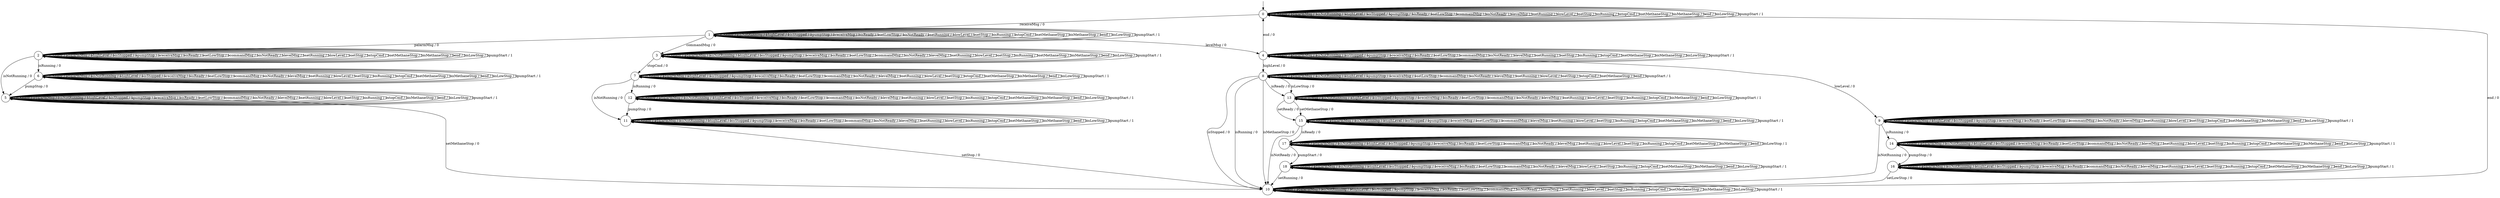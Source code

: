 digraph g {

	s0 [shape="circle" label="0"];
	s1 [shape="circle" label="1"];
	s2 [shape="circle" label="2"];
	s3 [shape="circle" label="3"];
	s4 [shape="circle" label="4"];
	s5 [shape="circle" label="5"];
	s6 [shape="circle" label="6"];
	s7 [shape="circle" label="7"];
	s8 [shape="circle" label="8"];
	s9 [shape="circle" label="9"];
	s10 [shape="circle" label="10"];
	s11 [shape="circle" label="11"];
	s12 [shape="circle" label="12"];
	s13 [shape="circle" label="13"];
	s14 [shape="circle" label="14"];
	s15 [shape="circle" label="15"];
	s16 [shape="circle" label="16"];
	s17 [shape="circle" label="17"];
	s18 [shape="circle" label="18"];
	s0 -> s0 [label="setReady / 1"];
	s0 -> s0 [label="palarmMsg / 1"];
	s0 -> s0 [label="isNotRunning / 1"];
	s0 -> s0 [label="highLevel / 1"];
	s0 -> s0 [label="isStopped / 1"];
	s0 -> s0 [label="pumpStop / 1"];
	s0 -> s1 [label="receiveMsg / 0"];
	s0 -> s0 [label="isReady / 1"];
	s0 -> s0 [label="setLowStop / 1"];
	s0 -> s0 [label="commandMsg / 1"];
	s0 -> s0 [label="isNotReady / 1"];
	s0 -> s0 [label="levelMsg / 1"];
	s0 -> s0 [label="setRunning / 1"];
	s0 -> s0 [label="lowLevel / 1"];
	s0 -> s0 [label="setStop / 1"];
	s0 -> s0 [label="isRunning / 1"];
	s0 -> s0 [label="stopCmd / 1"];
	s0 -> s0 [label="setMethaneStop / 1"];
	s0 -> s0 [label="isMethaneStop / 1"];
	s0 -> s0 [label="end / 1"];
	s0 -> s0 [label="isLowStop / 1"];
	s0 -> s0 [label="pumpStart / 1"];
	s1 -> s1 [label="setReady / 1"];
	s1 -> s2 [label="palarmMsg / 0"];
	s1 -> s1 [label="isNotRunning / 1"];
	s1 -> s1 [label="highLevel / 1"];
	s1 -> s1 [label="isStopped / 1"];
	s1 -> s1 [label="pumpStop / 1"];
	s1 -> s1 [label="receiveMsg / 1"];
	s1 -> s1 [label="isReady / 1"];
	s1 -> s1 [label="setLowStop / 1"];
	s1 -> s3 [label="commandMsg / 0"];
	s1 -> s1 [label="isNotReady / 1"];
	s1 -> s4 [label="levelMsg / 0"];
	s1 -> s1 [label="setRunning / 1"];
	s1 -> s1 [label="lowLevel / 1"];
	s1 -> s1 [label="setStop / 1"];
	s1 -> s1 [label="isRunning / 1"];
	s1 -> s1 [label="stopCmd / 1"];
	s1 -> s1 [label="setMethaneStop / 1"];
	s1 -> s1 [label="isMethaneStop / 1"];
	s1 -> s1 [label="end / 1"];
	s1 -> s1 [label="isLowStop / 1"];
	s1 -> s1 [label="pumpStart / 1"];
	s2 -> s2 [label="setReady / 1"];
	s2 -> s2 [label="palarmMsg / 1"];
	s2 -> s5 [label="isNotRunning / 0"];
	s2 -> s2 [label="highLevel / 1"];
	s2 -> s2 [label="isStopped / 1"];
	s2 -> s2 [label="pumpStop / 1"];
	s2 -> s2 [label="receiveMsg / 1"];
	s2 -> s2 [label="isReady / 1"];
	s2 -> s2 [label="setLowStop / 1"];
	s2 -> s2 [label="commandMsg / 1"];
	s2 -> s2 [label="isNotReady / 1"];
	s2 -> s2 [label="levelMsg / 1"];
	s2 -> s2 [label="setRunning / 1"];
	s2 -> s2 [label="lowLevel / 1"];
	s2 -> s2 [label="setStop / 1"];
	s2 -> s6 [label="isRunning / 0"];
	s2 -> s2 [label="stopCmd / 1"];
	s2 -> s2 [label="setMethaneStop / 1"];
	s2 -> s2 [label="isMethaneStop / 1"];
	s2 -> s2 [label="end / 1"];
	s2 -> s2 [label="isLowStop / 1"];
	s2 -> s2 [label="pumpStart / 1"];
	s3 -> s3 [label="setReady / 1"];
	s3 -> s3 [label="palarmMsg / 1"];
	s3 -> s3 [label="isNotRunning / 1"];
	s3 -> s3 [label="highLevel / 1"];
	s3 -> s3 [label="isStopped / 1"];
	s3 -> s3 [label="pumpStop / 1"];
	s3 -> s3 [label="receiveMsg / 1"];
	s3 -> s3 [label="isReady / 1"];
	s3 -> s3 [label="setLowStop / 1"];
	s3 -> s3 [label="commandMsg / 1"];
	s3 -> s3 [label="isNotReady / 1"];
	s3 -> s3 [label="levelMsg / 1"];
	s3 -> s3 [label="setRunning / 1"];
	s3 -> s3 [label="lowLevel / 1"];
	s3 -> s3 [label="setStop / 1"];
	s3 -> s3 [label="isRunning / 1"];
	s3 -> s7 [label="stopCmd / 0"];
	s3 -> s3 [label="setMethaneStop / 1"];
	s3 -> s3 [label="isMethaneStop / 1"];
	s3 -> s3 [label="end / 1"];
	s3 -> s3 [label="isLowStop / 1"];
	s3 -> s3 [label="pumpStart / 1"];
	s4 -> s4 [label="setReady / 1"];
	s4 -> s4 [label="palarmMsg / 1"];
	s4 -> s4 [label="isNotRunning / 1"];
	s4 -> s8 [label="highLevel / 0"];
	s4 -> s4 [label="isStopped / 1"];
	s4 -> s4 [label="pumpStop / 1"];
	s4 -> s4 [label="receiveMsg / 1"];
	s4 -> s4 [label="isReady / 1"];
	s4 -> s4 [label="setLowStop / 1"];
	s4 -> s4 [label="commandMsg / 1"];
	s4 -> s4 [label="isNotReady / 1"];
	s4 -> s4 [label="levelMsg / 1"];
	s4 -> s4 [label="setRunning / 1"];
	s4 -> s9 [label="lowLevel / 0"];
	s4 -> s4 [label="setStop / 1"];
	s4 -> s4 [label="isRunning / 1"];
	s4 -> s4 [label="stopCmd / 1"];
	s4 -> s4 [label="setMethaneStop / 1"];
	s4 -> s4 [label="isMethaneStop / 1"];
	s4 -> s0 [label="end / 0"];
	s4 -> s4 [label="isLowStop / 1"];
	s4 -> s4 [label="pumpStart / 1"];
	s5 -> s5 [label="setReady / 1"];
	s5 -> s5 [label="palarmMsg / 1"];
	s5 -> s5 [label="isNotRunning / 1"];
	s5 -> s5 [label="highLevel / 1"];
	s5 -> s5 [label="isStopped / 1"];
	s5 -> s5 [label="pumpStop / 1"];
	s5 -> s5 [label="receiveMsg / 1"];
	s5 -> s5 [label="isReady / 1"];
	s5 -> s5 [label="setLowStop / 1"];
	s5 -> s5 [label="commandMsg / 1"];
	s5 -> s5 [label="isNotReady / 1"];
	s5 -> s5 [label="levelMsg / 1"];
	s5 -> s5 [label="setRunning / 1"];
	s5 -> s5 [label="lowLevel / 1"];
	s5 -> s5 [label="setStop / 1"];
	s5 -> s5 [label="isRunning / 1"];
	s5 -> s5 [label="stopCmd / 1"];
	s5 -> s10 [label="setMethaneStop / 0"];
	s5 -> s5 [label="isMethaneStop / 1"];
	s5 -> s5 [label="end / 1"];
	s5 -> s5 [label="isLowStop / 1"];
	s5 -> s5 [label="pumpStart / 1"];
	s6 -> s6 [label="setReady / 1"];
	s6 -> s6 [label="palarmMsg / 1"];
	s6 -> s6 [label="isNotRunning / 1"];
	s6 -> s6 [label="highLevel / 1"];
	s6 -> s6 [label="isStopped / 1"];
	s6 -> s5 [label="pumpStop / 0"];
	s6 -> s6 [label="receiveMsg / 1"];
	s6 -> s6 [label="isReady / 1"];
	s6 -> s6 [label="setLowStop / 1"];
	s6 -> s6 [label="commandMsg / 1"];
	s6 -> s6 [label="isNotReady / 1"];
	s6 -> s6 [label="levelMsg / 1"];
	s6 -> s6 [label="setRunning / 1"];
	s6 -> s6 [label="lowLevel / 1"];
	s6 -> s6 [label="setStop / 1"];
	s6 -> s6 [label="isRunning / 1"];
	s6 -> s6 [label="stopCmd / 1"];
	s6 -> s6 [label="setMethaneStop / 1"];
	s6 -> s6 [label="isMethaneStop / 1"];
	s6 -> s6 [label="end / 1"];
	s6 -> s6 [label="isLowStop / 1"];
	s6 -> s6 [label="pumpStart / 1"];
	s7 -> s7 [label="setReady / 1"];
	s7 -> s7 [label="palarmMsg / 1"];
	s7 -> s11 [label="isNotRunning / 0"];
	s7 -> s7 [label="highLevel / 1"];
	s7 -> s7 [label="isStopped / 1"];
	s7 -> s7 [label="pumpStop / 1"];
	s7 -> s7 [label="receiveMsg / 1"];
	s7 -> s7 [label="isReady / 1"];
	s7 -> s7 [label="setLowStop / 1"];
	s7 -> s7 [label="commandMsg / 1"];
	s7 -> s7 [label="isNotReady / 1"];
	s7 -> s7 [label="levelMsg / 1"];
	s7 -> s7 [label="setRunning / 1"];
	s7 -> s7 [label="lowLevel / 1"];
	s7 -> s7 [label="setStop / 1"];
	s7 -> s12 [label="isRunning / 0"];
	s7 -> s7 [label="stopCmd / 1"];
	s7 -> s7 [label="setMethaneStop / 1"];
	s7 -> s7 [label="isMethaneStop / 1"];
	s7 -> s7 [label="end / 1"];
	s7 -> s7 [label="isLowStop / 1"];
	s7 -> s7 [label="pumpStart / 1"];
	s8 -> s8 [label="setReady / 1"];
	s8 -> s8 [label="palarmMsg / 1"];
	s8 -> s8 [label="isNotRunning / 1"];
	s8 -> s8 [label="highLevel / 1"];
	s8 -> s10 [label="isStopped / 0"];
	s8 -> s8 [label="pumpStop / 1"];
	s8 -> s8 [label="receiveMsg / 1"];
	s8 -> s13 [label="isReady / 0"];
	s8 -> s8 [label="setLowStop / 1"];
	s8 -> s8 [label="commandMsg / 1"];
	s8 -> s8 [label="isNotReady / 1"];
	s8 -> s8 [label="levelMsg / 1"];
	s8 -> s8 [label="setRunning / 1"];
	s8 -> s8 [label="lowLevel / 1"];
	s8 -> s8 [label="setStop / 1"];
	s8 -> s10 [label="isRunning / 0"];
	s8 -> s8 [label="stopCmd / 1"];
	s8 -> s8 [label="setMethaneStop / 1"];
	s8 -> s10 [label="isMethaneStop / 0"];
	s8 -> s8 [label="end / 1"];
	s8 -> s13 [label="isLowStop / 0"];
	s8 -> s8 [label="pumpStart / 1"];
	s9 -> s9 [label="setReady / 1"];
	s9 -> s9 [label="palarmMsg / 1"];
	s9 -> s10 [label="isNotRunning / 0"];
	s9 -> s9 [label="highLevel / 1"];
	s9 -> s9 [label="isStopped / 1"];
	s9 -> s9 [label="pumpStop / 1"];
	s9 -> s9 [label="receiveMsg / 1"];
	s9 -> s9 [label="isReady / 1"];
	s9 -> s9 [label="setLowStop / 1"];
	s9 -> s9 [label="commandMsg / 1"];
	s9 -> s9 [label="isNotReady / 1"];
	s9 -> s9 [label="levelMsg / 1"];
	s9 -> s9 [label="setRunning / 1"];
	s9 -> s9 [label="lowLevel / 1"];
	s9 -> s9 [label="setStop / 1"];
	s9 -> s14 [label="isRunning / 0"];
	s9 -> s9 [label="stopCmd / 1"];
	s9 -> s9 [label="setMethaneStop / 1"];
	s9 -> s9 [label="isMethaneStop / 1"];
	s9 -> s9 [label="end / 1"];
	s9 -> s9 [label="isLowStop / 1"];
	s9 -> s9 [label="pumpStart / 1"];
	s10 -> s10 [label="setReady / 1"];
	s10 -> s10 [label="palarmMsg / 1"];
	s10 -> s10 [label="isNotRunning / 1"];
	s10 -> s10 [label="highLevel / 1"];
	s10 -> s10 [label="isStopped / 1"];
	s10 -> s10 [label="pumpStop / 1"];
	s10 -> s10 [label="receiveMsg / 1"];
	s10 -> s10 [label="isReady / 1"];
	s10 -> s10 [label="setLowStop / 1"];
	s10 -> s10 [label="commandMsg / 1"];
	s10 -> s10 [label="isNotReady / 1"];
	s10 -> s10 [label="levelMsg / 1"];
	s10 -> s10 [label="setRunning / 1"];
	s10 -> s10 [label="lowLevel / 1"];
	s10 -> s10 [label="setStop / 1"];
	s10 -> s10 [label="isRunning / 1"];
	s10 -> s10 [label="stopCmd / 1"];
	s10 -> s10 [label="setMethaneStop / 1"];
	s10 -> s10 [label="isMethaneStop / 1"];
	s10 -> s0 [label="end / 0"];
	s10 -> s10 [label="isLowStop / 1"];
	s10 -> s10 [label="pumpStart / 1"];
	s11 -> s11 [label="setReady / 1"];
	s11 -> s11 [label="palarmMsg / 1"];
	s11 -> s11 [label="isNotRunning / 1"];
	s11 -> s11 [label="highLevel / 1"];
	s11 -> s11 [label="isStopped / 1"];
	s11 -> s11 [label="pumpStop / 1"];
	s11 -> s11 [label="receiveMsg / 1"];
	s11 -> s11 [label="isReady / 1"];
	s11 -> s11 [label="setLowStop / 1"];
	s11 -> s11 [label="commandMsg / 1"];
	s11 -> s11 [label="isNotReady / 1"];
	s11 -> s11 [label="levelMsg / 1"];
	s11 -> s11 [label="setRunning / 1"];
	s11 -> s11 [label="lowLevel / 1"];
	s11 -> s10 [label="setStop / 0"];
	s11 -> s11 [label="isRunning / 1"];
	s11 -> s11 [label="stopCmd / 1"];
	s11 -> s11 [label="setMethaneStop / 1"];
	s11 -> s11 [label="isMethaneStop / 1"];
	s11 -> s11 [label="end / 1"];
	s11 -> s11 [label="isLowStop / 1"];
	s11 -> s11 [label="pumpStart / 1"];
	s12 -> s12 [label="setReady / 1"];
	s12 -> s12 [label="palarmMsg / 1"];
	s12 -> s12 [label="isNotRunning / 1"];
	s12 -> s12 [label="highLevel / 1"];
	s12 -> s12 [label="isStopped / 1"];
	s12 -> s11 [label="pumpStop / 0"];
	s12 -> s12 [label="receiveMsg / 1"];
	s12 -> s12 [label="isReady / 1"];
	s12 -> s12 [label="setLowStop / 1"];
	s12 -> s12 [label="commandMsg / 1"];
	s12 -> s12 [label="isNotReady / 1"];
	s12 -> s12 [label="levelMsg / 1"];
	s12 -> s12 [label="setRunning / 1"];
	s12 -> s12 [label="lowLevel / 1"];
	s12 -> s12 [label="setStop / 1"];
	s12 -> s12 [label="isRunning / 1"];
	s12 -> s12 [label="stopCmd / 1"];
	s12 -> s12 [label="setMethaneStop / 1"];
	s12 -> s12 [label="isMethaneStop / 1"];
	s12 -> s12 [label="end / 1"];
	s12 -> s12 [label="isLowStop / 1"];
	s12 -> s12 [label="pumpStart / 1"];
	s13 -> s15 [label="setReady / 0"];
	s13 -> s13 [label="palarmMsg / 1"];
	s13 -> s13 [label="isNotRunning / 1"];
	s13 -> s13 [label="highLevel / 1"];
	s13 -> s13 [label="isStopped / 1"];
	s13 -> s13 [label="pumpStop / 1"];
	s13 -> s13 [label="receiveMsg / 1"];
	s13 -> s13 [label="isReady / 1"];
	s13 -> s13 [label="setLowStop / 1"];
	s13 -> s13 [label="commandMsg / 1"];
	s13 -> s13 [label="isNotReady / 1"];
	s13 -> s13 [label="levelMsg / 1"];
	s13 -> s13 [label="setRunning / 1"];
	s13 -> s13 [label="lowLevel / 1"];
	s13 -> s13 [label="setStop / 1"];
	s13 -> s13 [label="isRunning / 1"];
	s13 -> s13 [label="stopCmd / 1"];
	s13 -> s15 [label="setMethaneStop / 0"];
	s13 -> s13 [label="isMethaneStop / 1"];
	s13 -> s13 [label="end / 1"];
	s13 -> s13 [label="isLowStop / 1"];
	s13 -> s13 [label="pumpStart / 1"];
	s14 -> s14 [label="setReady / 1"];
	s14 -> s14 [label="palarmMsg / 1"];
	s14 -> s14 [label="isNotRunning / 1"];
	s14 -> s14 [label="highLevel / 1"];
	s14 -> s14 [label="isStopped / 1"];
	s14 -> s16 [label="pumpStop / 0"];
	s14 -> s14 [label="receiveMsg / 1"];
	s14 -> s14 [label="isReady / 1"];
	s14 -> s14 [label="setLowStop / 1"];
	s14 -> s14 [label="commandMsg / 1"];
	s14 -> s14 [label="isNotReady / 1"];
	s14 -> s14 [label="levelMsg / 1"];
	s14 -> s14 [label="setRunning / 1"];
	s14 -> s14 [label="lowLevel / 1"];
	s14 -> s14 [label="setStop / 1"];
	s14 -> s14 [label="isRunning / 1"];
	s14 -> s14 [label="stopCmd / 1"];
	s14 -> s14 [label="setMethaneStop / 1"];
	s14 -> s14 [label="isMethaneStop / 1"];
	s14 -> s14 [label="end / 1"];
	s14 -> s14 [label="isLowStop / 1"];
	s14 -> s14 [label="pumpStart / 1"];
	s15 -> s15 [label="setReady / 1"];
	s15 -> s15 [label="palarmMsg / 1"];
	s15 -> s15 [label="isNotRunning / 1"];
	s15 -> s15 [label="highLevel / 1"];
	s15 -> s15 [label="isStopped / 1"];
	s15 -> s15 [label="pumpStop / 1"];
	s15 -> s15 [label="receiveMsg / 1"];
	s15 -> s17 [label="isReady / 0"];
	s15 -> s15 [label="setLowStop / 1"];
	s15 -> s15 [label="commandMsg / 1"];
	s15 -> s10 [label="isNotReady / 0"];
	s15 -> s15 [label="levelMsg / 1"];
	s15 -> s15 [label="setRunning / 1"];
	s15 -> s15 [label="lowLevel / 1"];
	s15 -> s15 [label="setStop / 1"];
	s15 -> s15 [label="isRunning / 1"];
	s15 -> s15 [label="stopCmd / 1"];
	s15 -> s15 [label="setMethaneStop / 1"];
	s15 -> s15 [label="isMethaneStop / 1"];
	s15 -> s15 [label="end / 1"];
	s15 -> s15 [label="isLowStop / 1"];
	s15 -> s15 [label="pumpStart / 1"];
	s16 -> s16 [label="setReady / 1"];
	s16 -> s16 [label="palarmMsg / 1"];
	s16 -> s16 [label="isNotRunning / 1"];
	s16 -> s16 [label="highLevel / 1"];
	s16 -> s16 [label="isStopped / 1"];
	s16 -> s16 [label="pumpStop / 1"];
	s16 -> s16 [label="receiveMsg / 1"];
	s16 -> s16 [label="isReady / 1"];
	s16 -> s10 [label="setLowStop / 0"];
	s16 -> s16 [label="commandMsg / 1"];
	s16 -> s16 [label="isNotReady / 1"];
	s16 -> s16 [label="levelMsg / 1"];
	s16 -> s16 [label="setRunning / 1"];
	s16 -> s16 [label="lowLevel / 1"];
	s16 -> s16 [label="setStop / 1"];
	s16 -> s16 [label="isRunning / 1"];
	s16 -> s16 [label="stopCmd / 1"];
	s16 -> s16 [label="setMethaneStop / 1"];
	s16 -> s16 [label="isMethaneStop / 1"];
	s16 -> s16 [label="end / 1"];
	s16 -> s16 [label="isLowStop / 1"];
	s16 -> s16 [label="pumpStart / 1"];
	s17 -> s17 [label="setReady / 1"];
	s17 -> s17 [label="palarmMsg / 1"];
	s17 -> s17 [label="isNotRunning / 1"];
	s17 -> s17 [label="highLevel / 1"];
	s17 -> s17 [label="isStopped / 1"];
	s17 -> s17 [label="pumpStop / 1"];
	s17 -> s17 [label="receiveMsg / 1"];
	s17 -> s17 [label="isReady / 1"];
	s17 -> s17 [label="setLowStop / 1"];
	s17 -> s17 [label="commandMsg / 1"];
	s17 -> s17 [label="isNotReady / 1"];
	s17 -> s17 [label="levelMsg / 1"];
	s17 -> s17 [label="setRunning / 1"];
	s17 -> s17 [label="lowLevel / 1"];
	s17 -> s17 [label="setStop / 1"];
	s17 -> s17 [label="isRunning / 1"];
	s17 -> s17 [label="stopCmd / 1"];
	s17 -> s17 [label="setMethaneStop / 1"];
	s17 -> s17 [label="isMethaneStop / 1"];
	s17 -> s17 [label="end / 1"];
	s17 -> s17 [label="isLowStop / 1"];
	s17 -> s18 [label="pumpStart / 0"];
	s18 -> s18 [label="setReady / 1"];
	s18 -> s18 [label="palarmMsg / 1"];
	s18 -> s18 [label="isNotRunning / 1"];
	s18 -> s18 [label="highLevel / 1"];
	s18 -> s18 [label="isStopped / 1"];
	s18 -> s18 [label="pumpStop / 1"];
	s18 -> s18 [label="receiveMsg / 1"];
	s18 -> s18 [label="isReady / 1"];
	s18 -> s18 [label="setLowStop / 1"];
	s18 -> s18 [label="commandMsg / 1"];
	s18 -> s18 [label="isNotReady / 1"];
	s18 -> s18 [label="levelMsg / 1"];
	s18 -> s10 [label="setRunning / 0"];
	s18 -> s18 [label="lowLevel / 1"];
	s18 -> s18 [label="setStop / 1"];
	s18 -> s18 [label="isRunning / 1"];
	s18 -> s18 [label="stopCmd / 1"];
	s18 -> s18 [label="setMethaneStop / 1"];
	s18 -> s18 [label="isMethaneStop / 1"];
	s18 -> s18 [label="end / 1"];
	s18 -> s18 [label="isLowStop / 1"];
	s18 -> s18 [label="pumpStart / 1"];

__start0 [label="" shape="none" width="0" height="0"];
__start0 -> s0;

}
